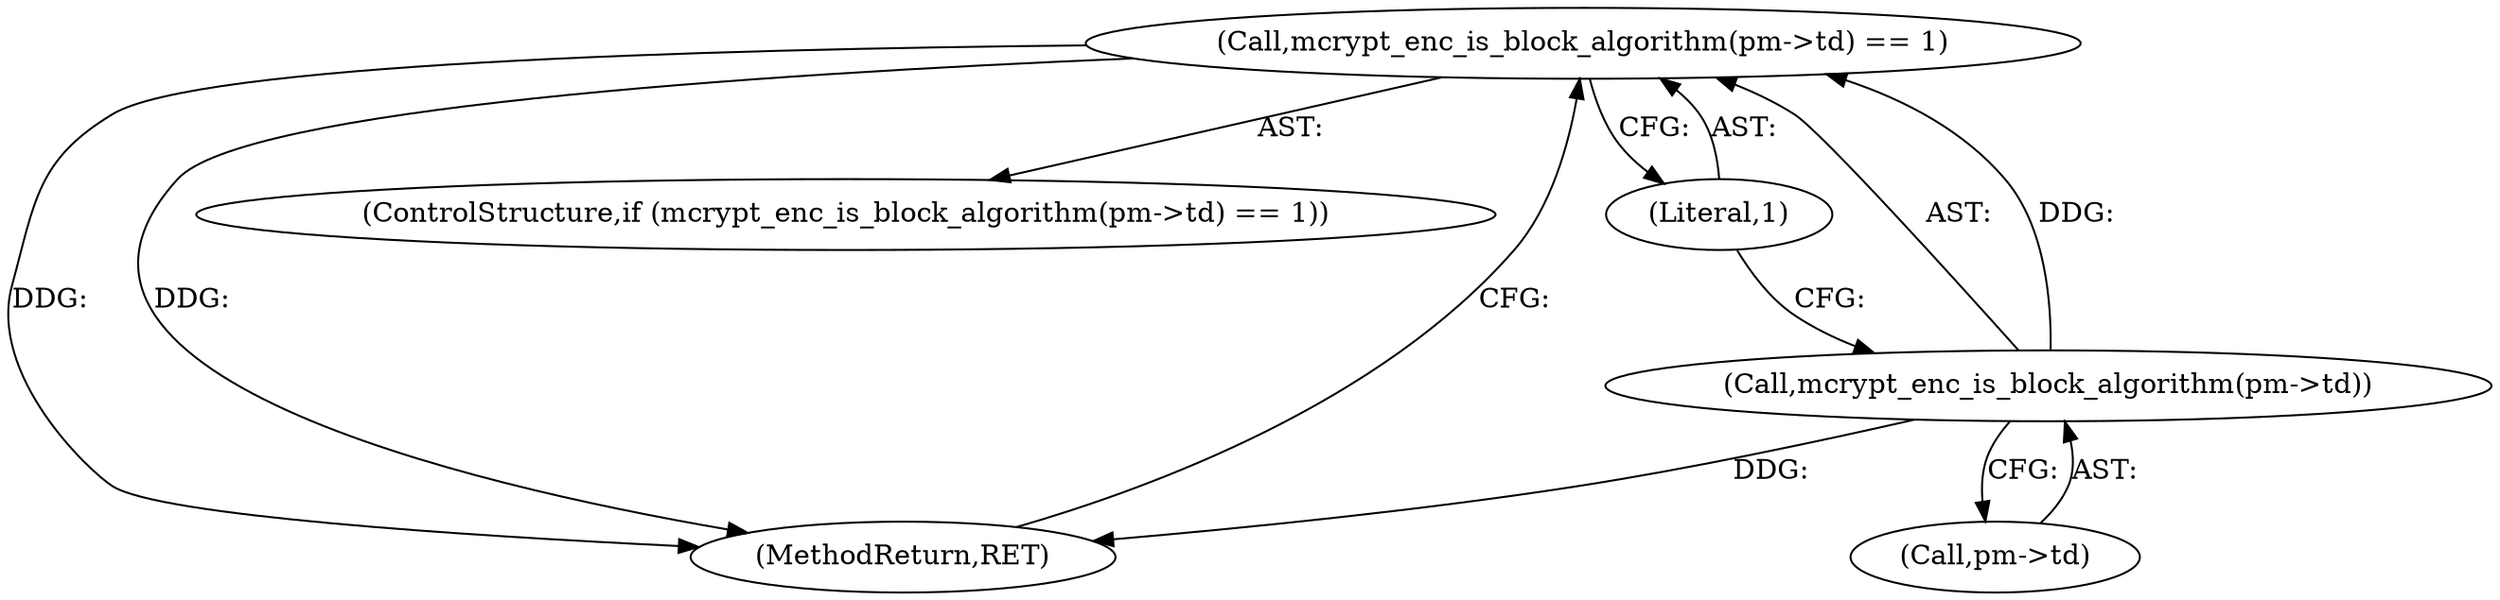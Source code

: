 digraph "0_php-src_6c5211a0cef0cc2854eaa387e0eb036e012904d0?w=1_4@API" {
"1000104" [label="(Call,mcrypt_enc_is_block_algorithm(pm->td) == 1)"];
"1000105" [label="(Call,mcrypt_enc_is_block_algorithm(pm->td))"];
"1000113" [label="(MethodReturn,RET)"];
"1000104" [label="(Call,mcrypt_enc_is_block_algorithm(pm->td) == 1)"];
"1000105" [label="(Call,mcrypt_enc_is_block_algorithm(pm->td))"];
"1000103" [label="(ControlStructure,if (mcrypt_enc_is_block_algorithm(pm->td) == 1))"];
"1000109" [label="(Literal,1)"];
"1000106" [label="(Call,pm->td)"];
"1000104" -> "1000103"  [label="AST: "];
"1000104" -> "1000109"  [label="CFG: "];
"1000105" -> "1000104"  [label="AST: "];
"1000109" -> "1000104"  [label="AST: "];
"1000113" -> "1000104"  [label="CFG: "];
"1000104" -> "1000113"  [label="DDG: "];
"1000104" -> "1000113"  [label="DDG: "];
"1000105" -> "1000104"  [label="DDG: "];
"1000105" -> "1000106"  [label="CFG: "];
"1000106" -> "1000105"  [label="AST: "];
"1000109" -> "1000105"  [label="CFG: "];
"1000105" -> "1000113"  [label="DDG: "];
}
